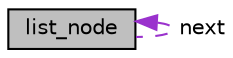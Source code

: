 digraph "list_node"
{
 // LATEX_PDF_SIZE
  bgcolor="transparent";
  edge [fontname="Helvetica",fontsize="10",labelfontname="Helvetica",labelfontsize="10"];
  node [fontname="Helvetica",fontsize="10",shape=record];
  Node1 [label="list_node",height=0.2,width=0.4,color="black", fillcolor="grey75", style="filled", fontcolor="black",tooltip="Structure defines a list node."];
  Node1 -> Node1 [dir="back",color="darkorchid3",fontsize="10",style="dashed",label=" next" ,fontname="Helvetica"];
}
